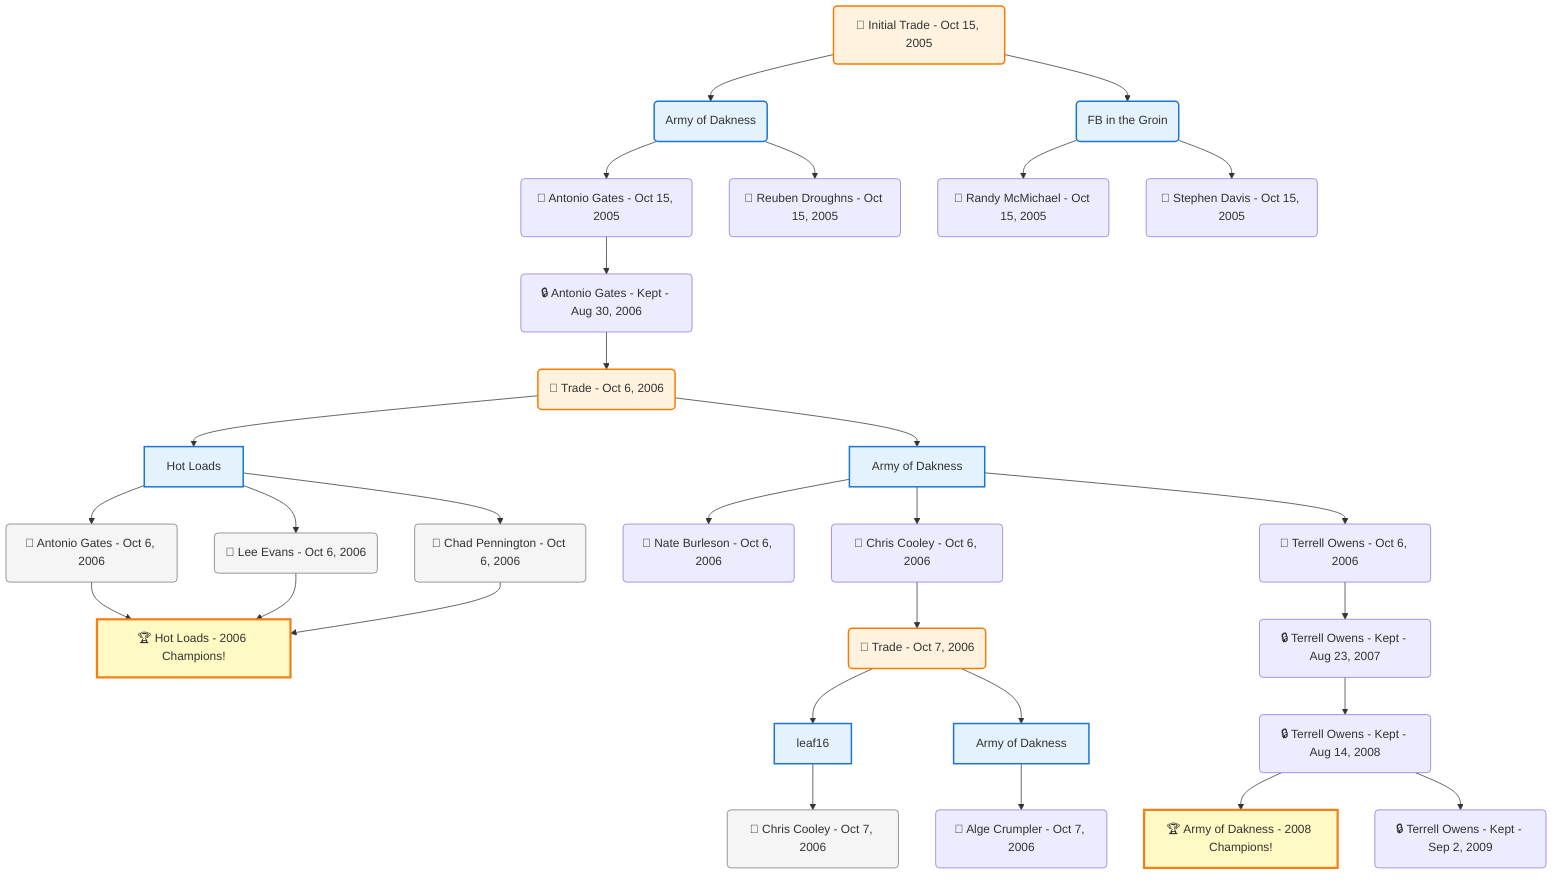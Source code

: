 flowchart TD

    TRADE_MAIN("🔄 Initial Trade - Oct 15, 2005")
    TEAM_1("Army of Dakness")
    TEAM_2("FB in the Groin")
    NODE_dbc662f2-046f-48c4-b938-1a2ccb5fdbd6("🔄 Antonio Gates - Oct 15, 2005")
    NODE_210912e8-5c14-4e95-8332-a70dee8b1b2c("🔒 Antonio Gates - Kept - Aug 30, 2006")
    TRADE_2a0e5e22-9372-4684-add4-ca9b14b29698_3("🔄 Trade - Oct 6, 2006")
    TEAM_8e9f18ff-62c3-40e8-bb10-32f74cf4ee33_4["Hot Loads"]
    NODE_7064159a-9d89-4db3-86be-ac33c463fb23("🔄 Antonio Gates - Oct 6, 2006")
    CHAMP_8e9f18ff-62c3-40e8-bb10-32f74cf4ee33_2006["🏆 Hot Loads - 2006 Champions!"]
    NODE_6c7783e6-4c3b-43a3-a365-553e4ae897b0("🔄 Lee Evans - Oct 6, 2006")
    NODE_a050a184-3709-4905-aa75-94dbe5e8be44("🔄 Chad Pennington - Oct 6, 2006")
    TEAM_40f7599b-e68f-4bf4-9553-bf7e10924635_5["Army of Dakness"]
    NODE_a42cb939-12fe-41c6-a87f-39914a5982fb("🔄 Nate Burleson - Oct 6, 2006")
    NODE_b053cb77-7eee-4707-97dd-407b50a0828f("🔄 Chris Cooley - Oct 6, 2006")
    TRADE_710540ab-88d8-4343-94b2-9493cc2491a8_6("🔄 Trade - Oct 7, 2006")
    TEAM_66fb98f4-89a7-45f9-893a-b41d71e6249d_7["leaf16"]
    NODE_7e73dde1-02b1-4d9d-ab47-c62c42bbfa25("🔄 Chris Cooley - Oct 7, 2006")
    TEAM_40f7599b-e68f-4bf4-9553-bf7e10924635_8["Army of Dakness"]
    NODE_4af5ba05-be34-4ec5-b244-3befa00adbb4("🔄 Alge Crumpler - Oct 7, 2006")
    NODE_b2159c8e-a5b5-4093-871c-ed731fcbd902("🔄 Terrell Owens - Oct 6, 2006")
    NODE_87b0f2e0-7965-49ec-aad3-70f65251aebe("🔒 Terrell Owens - Kept - Aug 23, 2007")
    NODE_cd43b0bf-4071-46ba-b3b8-21499efa5545("🔒 Terrell Owens - Kept - Aug 14, 2008")
    CHAMP_40f7599b-e68f-4bf4-9553-bf7e10924635_2008["🏆 Army of Dakness - 2008 Champions!"]
    NODE_e67e5f8f-9eb1-4ace-b6f0-438f9b8283c1("🔒 Terrell Owens - Kept - Sep 2, 2009")
    NODE_7a47323e-28e6-489f-8557-e3e176e09be2("🔄 Randy McMichael - Oct 15, 2005")
    NODE_2a1eae5d-9ba4-4e4a-9c37-e48fe696ce77("🔄 Reuben Droughns - Oct 15, 2005")
    NODE_c64296d1-f4d1-4014-b346-f62d0c4786b1("🔄 Stephen Davis - Oct 15, 2005")

    TRADE_MAIN --> TEAM_1
    TRADE_MAIN --> TEAM_2
    TEAM_1 --> NODE_dbc662f2-046f-48c4-b938-1a2ccb5fdbd6
    NODE_dbc662f2-046f-48c4-b938-1a2ccb5fdbd6 --> NODE_210912e8-5c14-4e95-8332-a70dee8b1b2c
    NODE_210912e8-5c14-4e95-8332-a70dee8b1b2c --> TRADE_2a0e5e22-9372-4684-add4-ca9b14b29698_3
    TRADE_2a0e5e22-9372-4684-add4-ca9b14b29698_3 --> TEAM_8e9f18ff-62c3-40e8-bb10-32f74cf4ee33_4
    TEAM_8e9f18ff-62c3-40e8-bb10-32f74cf4ee33_4 --> NODE_7064159a-9d89-4db3-86be-ac33c463fb23
    NODE_7064159a-9d89-4db3-86be-ac33c463fb23 --> CHAMP_8e9f18ff-62c3-40e8-bb10-32f74cf4ee33_2006
    TEAM_8e9f18ff-62c3-40e8-bb10-32f74cf4ee33_4 --> NODE_6c7783e6-4c3b-43a3-a365-553e4ae897b0
    NODE_6c7783e6-4c3b-43a3-a365-553e4ae897b0 --> CHAMP_8e9f18ff-62c3-40e8-bb10-32f74cf4ee33_2006
    TEAM_8e9f18ff-62c3-40e8-bb10-32f74cf4ee33_4 --> NODE_a050a184-3709-4905-aa75-94dbe5e8be44
    NODE_a050a184-3709-4905-aa75-94dbe5e8be44 --> CHAMP_8e9f18ff-62c3-40e8-bb10-32f74cf4ee33_2006
    TRADE_2a0e5e22-9372-4684-add4-ca9b14b29698_3 --> TEAM_40f7599b-e68f-4bf4-9553-bf7e10924635_5
    TEAM_40f7599b-e68f-4bf4-9553-bf7e10924635_5 --> NODE_a42cb939-12fe-41c6-a87f-39914a5982fb
    TEAM_40f7599b-e68f-4bf4-9553-bf7e10924635_5 --> NODE_b053cb77-7eee-4707-97dd-407b50a0828f
    NODE_b053cb77-7eee-4707-97dd-407b50a0828f --> TRADE_710540ab-88d8-4343-94b2-9493cc2491a8_6
    TRADE_710540ab-88d8-4343-94b2-9493cc2491a8_6 --> TEAM_66fb98f4-89a7-45f9-893a-b41d71e6249d_7
    TEAM_66fb98f4-89a7-45f9-893a-b41d71e6249d_7 --> NODE_7e73dde1-02b1-4d9d-ab47-c62c42bbfa25
    TRADE_710540ab-88d8-4343-94b2-9493cc2491a8_6 --> TEAM_40f7599b-e68f-4bf4-9553-bf7e10924635_8
    TEAM_40f7599b-e68f-4bf4-9553-bf7e10924635_8 --> NODE_4af5ba05-be34-4ec5-b244-3befa00adbb4
    TEAM_40f7599b-e68f-4bf4-9553-bf7e10924635_5 --> NODE_b2159c8e-a5b5-4093-871c-ed731fcbd902
    NODE_b2159c8e-a5b5-4093-871c-ed731fcbd902 --> NODE_87b0f2e0-7965-49ec-aad3-70f65251aebe
    NODE_87b0f2e0-7965-49ec-aad3-70f65251aebe --> NODE_cd43b0bf-4071-46ba-b3b8-21499efa5545
    NODE_cd43b0bf-4071-46ba-b3b8-21499efa5545 --> CHAMP_40f7599b-e68f-4bf4-9553-bf7e10924635_2008
    NODE_cd43b0bf-4071-46ba-b3b8-21499efa5545 --> NODE_e67e5f8f-9eb1-4ace-b6f0-438f9b8283c1
    TEAM_2 --> NODE_7a47323e-28e6-489f-8557-e3e176e09be2
    TEAM_1 --> NODE_2a1eae5d-9ba4-4e4a-9c37-e48fe696ce77
    TEAM_2 --> NODE_c64296d1-f4d1-4014-b346-f62d0c4786b1

    %% Node styling
    classDef teamNode fill:#e3f2fd,stroke:#1976d2,stroke-width:2px
    classDef tradeNode fill:#fff3e0,stroke:#f57c00,stroke-width:2px
    classDef playerNode fill:#f3e5f5,stroke:#7b1fa2,stroke-width:1px
    classDef nonRootPlayerNode fill:#f5f5f5,stroke:#757575,stroke-width:1px
    classDef endNode fill:#ffebee,stroke:#c62828,stroke-width:2px
    classDef waiverNode fill:#e8f5e8,stroke:#388e3c,stroke-width:2px
    classDef championshipNode fill:#fff9c4,stroke:#f57f17,stroke-width:3px

    class TEAM_1,TEAM_2,TEAM_8e9f18ff-62c3-40e8-bb10-32f74cf4ee33_4,TEAM_40f7599b-e68f-4bf4-9553-bf7e10924635_5,TEAM_66fb98f4-89a7-45f9-893a-b41d71e6249d_7,TEAM_40f7599b-e68f-4bf4-9553-bf7e10924635_8 teamNode
    class CHAMP_8e9f18ff-62c3-40e8-bb10-32f74cf4ee33_2006,CHAMP_40f7599b-e68f-4bf4-9553-bf7e10924635_2008 championshipNode
    class NODE_7064159a-9d89-4db3-86be-ac33c463fb23,NODE_6c7783e6-4c3b-43a3-a365-553e4ae897b0,NODE_a050a184-3709-4905-aa75-94dbe5e8be44,NODE_7e73dde1-02b1-4d9d-ab47-c62c42bbfa25 nonRootPlayerNode
    class TRADE_MAIN,TRADE_2a0e5e22-9372-4684-add4-ca9b14b29698_3,TRADE_710540ab-88d8-4343-94b2-9493cc2491a8_6 tradeNode